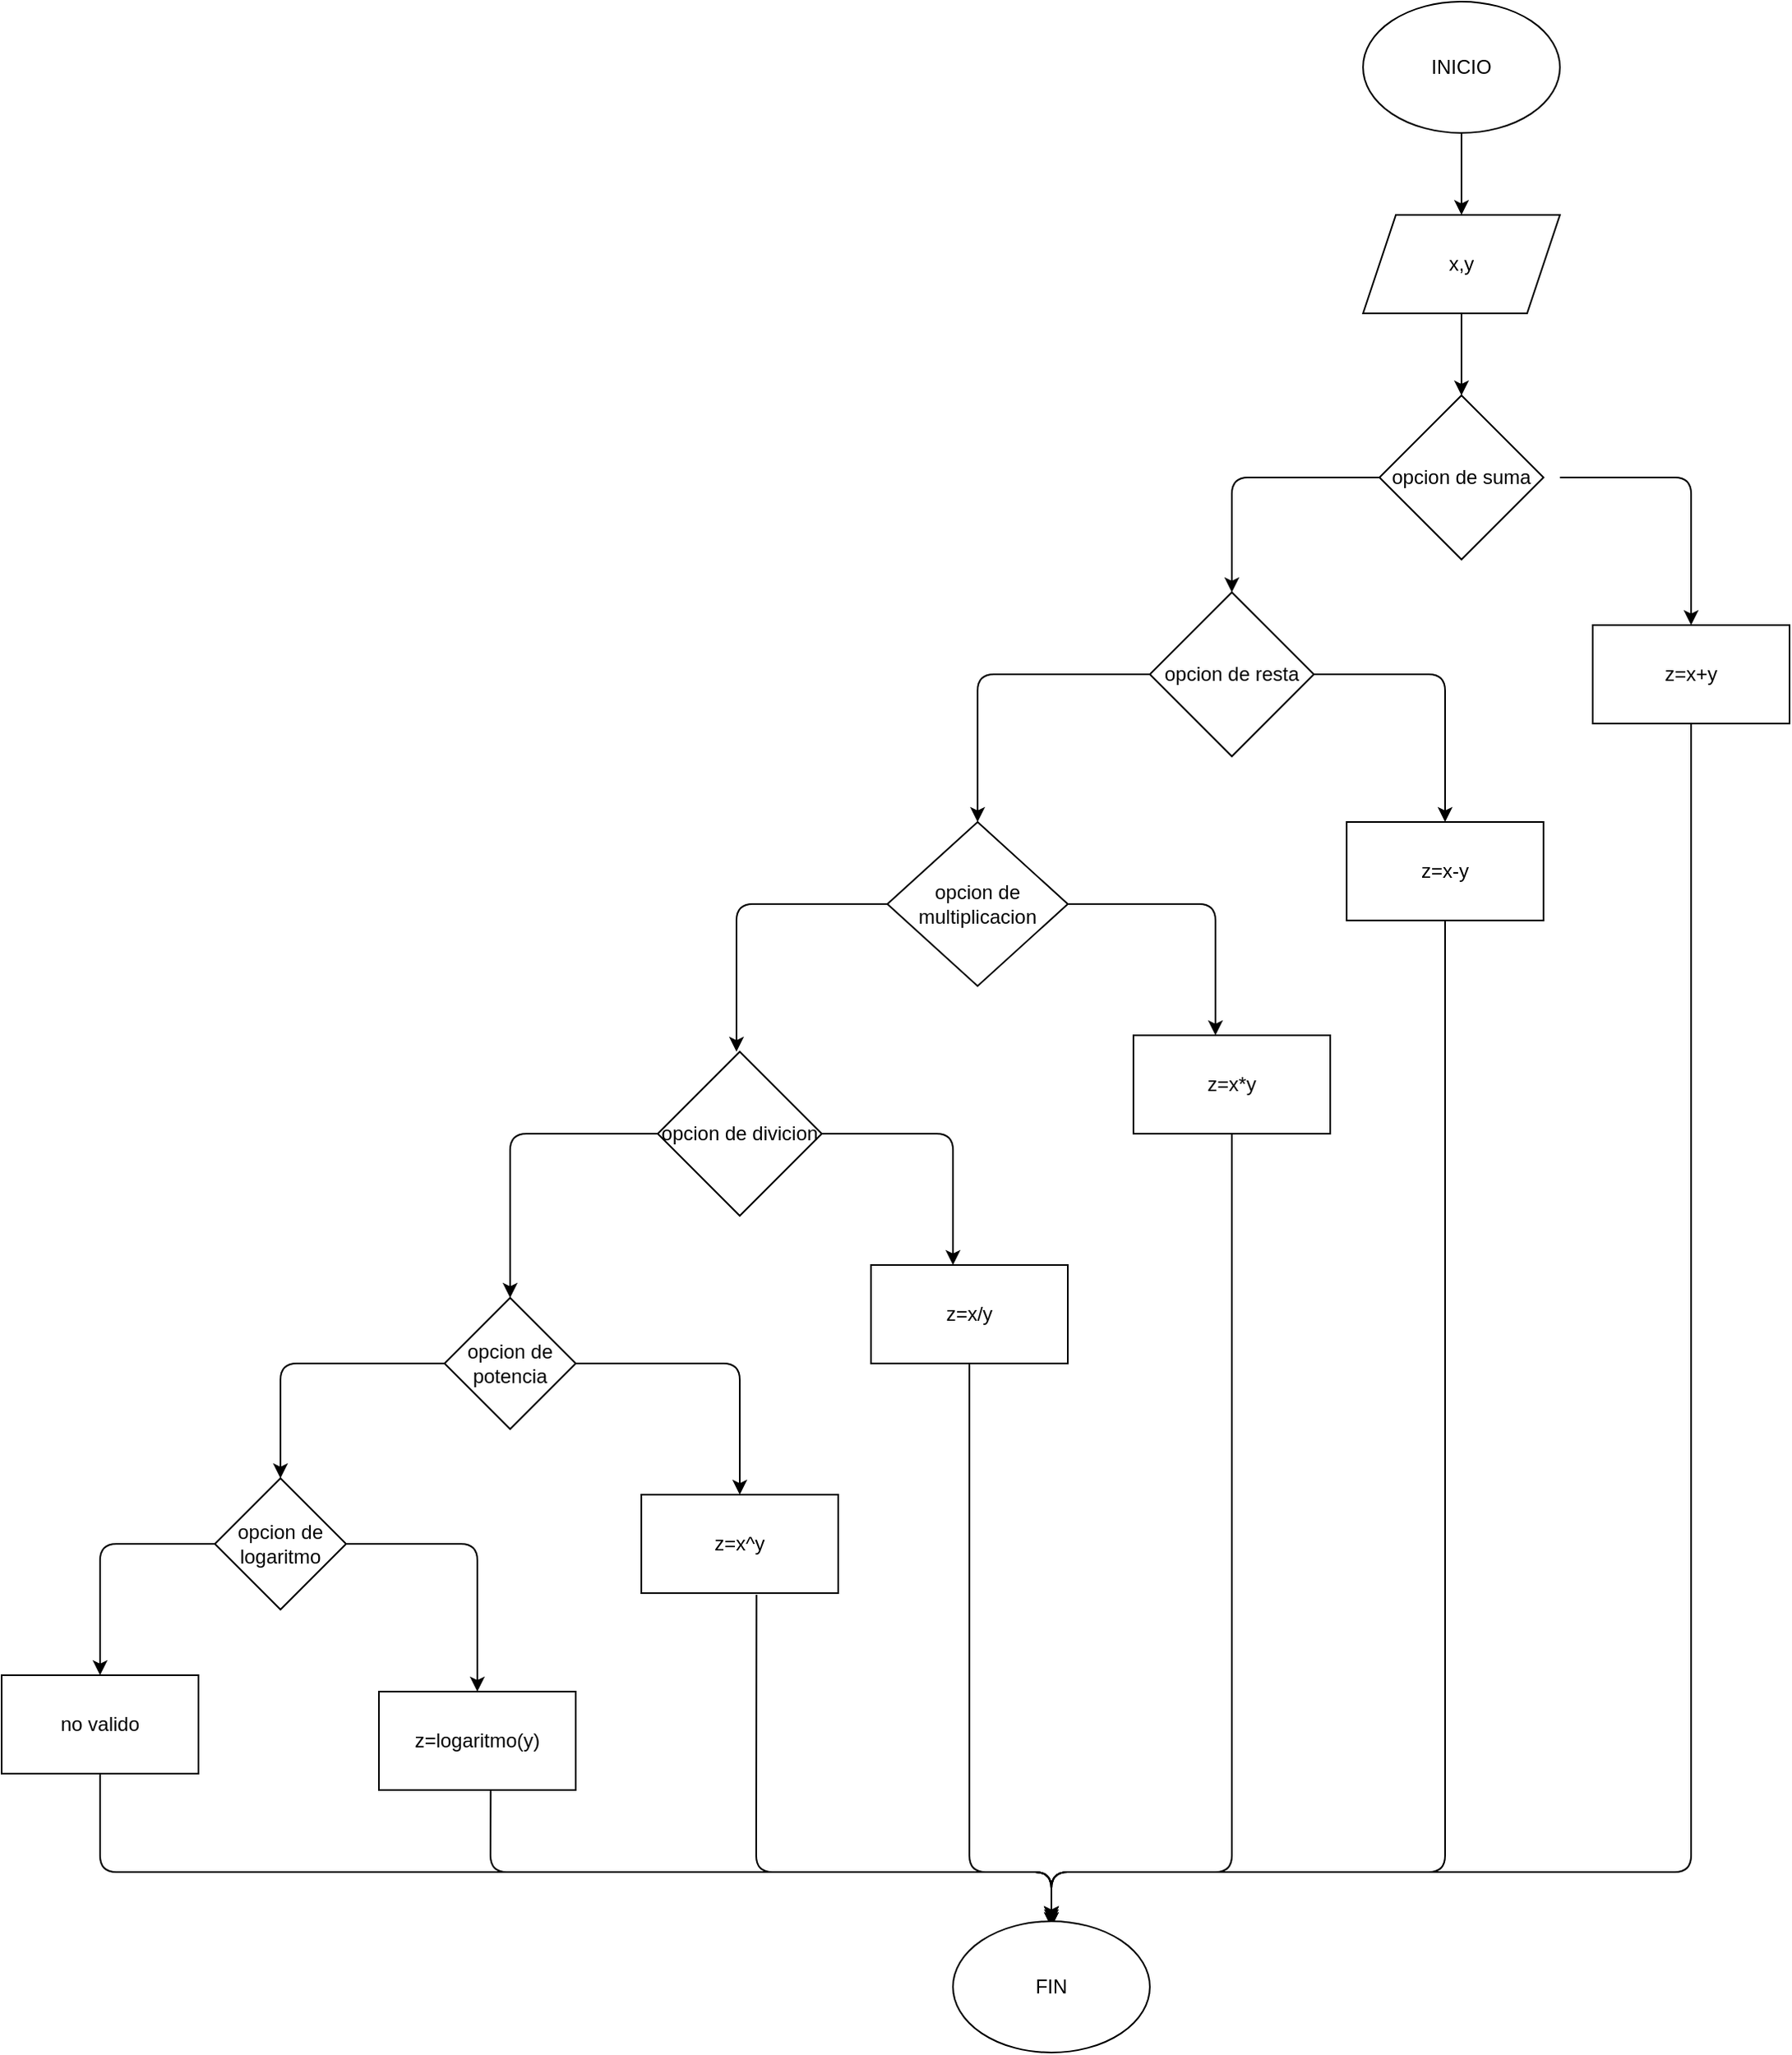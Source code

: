 <mxfile>
    <diagram id="59FTrznRPipEmPMNnNPx" name="Página-1">
        <mxGraphModel dx="1565" dy="1754" grid="1" gridSize="10" guides="1" tooltips="1" connect="1" arrows="1" fold="1" page="1" pageScale="1" pageWidth="827" pageHeight="1169" math="0" shadow="0">
            <root>
                <mxCell id="0"/>
                <mxCell id="1" parent="0"/>
                <mxCell id="2" value="INICIO" style="ellipse;whiteSpace=wrap;html=1;" vertex="1" parent="1">
                    <mxGeometry x="160" y="-20" width="120" height="80" as="geometry"/>
                </mxCell>
                <mxCell id="3" value="x,y" style="shape=parallelogram;perimeter=parallelogramPerimeter;whiteSpace=wrap;html=1;fixedSize=1;" vertex="1" parent="1">
                    <mxGeometry x="160" y="110" width="120" height="60" as="geometry"/>
                </mxCell>
                <mxCell id="4" value="" style="endArrow=classic;html=1;exitX=0.5;exitY=1;exitDx=0;exitDy=0;entryX=0.5;entryY=0;entryDx=0;entryDy=0;" edge="1" parent="1" source="2" target="3">
                    <mxGeometry width="50" height="50" relative="1" as="geometry">
                        <mxPoint x="170" y="150" as="sourcePoint"/>
                        <mxPoint x="220" y="100" as="targetPoint"/>
                    </mxGeometry>
                </mxCell>
                <mxCell id="5" value="opcion de suma" style="rhombus;whiteSpace=wrap;html=1;" vertex="1" parent="1">
                    <mxGeometry x="170" y="220" width="100" height="100" as="geometry"/>
                </mxCell>
                <mxCell id="6" value="" style="endArrow=classic;html=1;exitX=0.5;exitY=1;exitDx=0;exitDy=0;entryX=0.5;entryY=0;entryDx=0;entryDy=0;" edge="1" parent="1" source="3" target="5">
                    <mxGeometry width="50" height="50" relative="1" as="geometry">
                        <mxPoint x="110" y="200" as="sourcePoint"/>
                        <mxPoint x="160" y="150" as="targetPoint"/>
                    </mxGeometry>
                </mxCell>
                <mxCell id="8" value="" style="endArrow=classic;html=1;" edge="1" parent="1">
                    <mxGeometry width="50" height="50" relative="1" as="geometry">
                        <mxPoint x="280" y="270" as="sourcePoint"/>
                        <mxPoint x="360" y="360" as="targetPoint"/>
                        <Array as="points">
                            <mxPoint x="360" y="270"/>
                        </Array>
                    </mxGeometry>
                </mxCell>
                <mxCell id="9" value="z=x+y" style="rounded=0;whiteSpace=wrap;html=1;" vertex="1" parent="1">
                    <mxGeometry x="300" y="360" width="120" height="60" as="geometry"/>
                </mxCell>
                <mxCell id="10" value="" style="endArrow=classic;html=1;exitX=0;exitY=0.5;exitDx=0;exitDy=0;" edge="1" parent="1" source="5">
                    <mxGeometry width="50" height="50" relative="1" as="geometry">
                        <mxPoint x="100" y="360" as="sourcePoint"/>
                        <mxPoint x="80" y="340" as="targetPoint"/>
                        <Array as="points">
                            <mxPoint x="80" y="270"/>
                        </Array>
                    </mxGeometry>
                </mxCell>
                <mxCell id="11" value="opcion de resta" style="rhombus;whiteSpace=wrap;html=1;" vertex="1" parent="1">
                    <mxGeometry x="30" y="340" width="100" height="100" as="geometry"/>
                </mxCell>
                <mxCell id="12" value="" style="endArrow=classic;html=1;exitX=1;exitY=0.5;exitDx=0;exitDy=0;" edge="1" parent="1" source="11">
                    <mxGeometry width="50" height="50" relative="1" as="geometry">
                        <mxPoint x="160" y="520" as="sourcePoint"/>
                        <mxPoint x="210" y="480" as="targetPoint"/>
                        <Array as="points">
                            <mxPoint x="210" y="390"/>
                        </Array>
                    </mxGeometry>
                </mxCell>
                <mxCell id="13" value="z=x-y" style="rounded=0;whiteSpace=wrap;html=1;" vertex="1" parent="1">
                    <mxGeometry x="150" y="480" width="120" height="60" as="geometry"/>
                </mxCell>
                <mxCell id="14" value="" style="endArrow=classic;html=1;exitX=0;exitY=0.5;exitDx=0;exitDy=0;entryX=0.5;entryY=0;entryDx=0;entryDy=0;" edge="1" parent="1" source="11" target="15">
                    <mxGeometry width="50" height="50" relative="1" as="geometry">
                        <mxPoint x="-10" y="570" as="sourcePoint"/>
                        <mxPoint x="-80" y="480" as="targetPoint"/>
                        <Array as="points">
                            <mxPoint x="-75" y="390"/>
                        </Array>
                    </mxGeometry>
                </mxCell>
                <mxCell id="15" value="opcion de multiplicacion" style="rhombus;whiteSpace=wrap;html=1;" vertex="1" parent="1">
                    <mxGeometry x="-130" y="480" width="110" height="100" as="geometry"/>
                </mxCell>
                <mxCell id="16" value="" style="endArrow=classic;html=1;exitX=1;exitY=0.5;exitDx=0;exitDy=0;" edge="1" parent="1" source="15">
                    <mxGeometry width="50" height="50" relative="1" as="geometry">
                        <mxPoint x="170" y="660" as="sourcePoint"/>
                        <mxPoint x="70" y="610" as="targetPoint"/>
                        <Array as="points">
                            <mxPoint x="70" y="530"/>
                        </Array>
                    </mxGeometry>
                </mxCell>
                <mxCell id="17" value="z=x*y" style="rounded=0;whiteSpace=wrap;html=1;" vertex="1" parent="1">
                    <mxGeometry x="20" y="610" width="120" height="60" as="geometry"/>
                </mxCell>
                <mxCell id="18" value="" style="endArrow=classic;html=1;exitX=0;exitY=0.5;exitDx=0;exitDy=0;" edge="1" parent="1" source="15">
                    <mxGeometry width="50" height="50" relative="1" as="geometry">
                        <mxPoint x="-110" y="680" as="sourcePoint"/>
                        <mxPoint x="-222" y="620" as="targetPoint"/>
                        <Array as="points">
                            <mxPoint x="-222" y="530"/>
                        </Array>
                    </mxGeometry>
                </mxCell>
                <mxCell id="19" value="opcion de divicion" style="rhombus;whiteSpace=wrap;html=1;" vertex="1" parent="1">
                    <mxGeometry x="-270" y="620" width="100" height="100" as="geometry"/>
                </mxCell>
                <mxCell id="20" value="" style="endArrow=classic;html=1;" edge="1" parent="1">
                    <mxGeometry width="50" height="50" relative="1" as="geometry">
                        <mxPoint x="-170" y="670" as="sourcePoint"/>
                        <mxPoint x="-90" y="750" as="targetPoint"/>
                        <Array as="points">
                            <mxPoint x="-90" y="670"/>
                        </Array>
                    </mxGeometry>
                </mxCell>
                <mxCell id="21" value="z=x/y" style="rounded=0;whiteSpace=wrap;html=1;" vertex="1" parent="1">
                    <mxGeometry x="-140" y="750" width="120" height="60" as="geometry"/>
                </mxCell>
                <mxCell id="22" value="" style="endArrow=classic;html=1;exitX=0;exitY=0.5;exitDx=0;exitDy=0;" edge="1" parent="1" source="19">
                    <mxGeometry width="50" height="50" relative="1" as="geometry">
                        <mxPoint x="-330" y="750" as="sourcePoint"/>
                        <mxPoint x="-360" y="770" as="targetPoint"/>
                        <Array as="points">
                            <mxPoint x="-360" y="670"/>
                        </Array>
                    </mxGeometry>
                </mxCell>
                <mxCell id="23" value="opcion de potencia" style="rhombus;whiteSpace=wrap;html=1;" vertex="1" parent="1">
                    <mxGeometry x="-400" y="770" width="80" height="80" as="geometry"/>
                </mxCell>
                <mxCell id="24" value="" style="endArrow=classic;html=1;exitX=1;exitY=0.5;exitDx=0;exitDy=0;" edge="1" parent="1" source="23">
                    <mxGeometry width="50" height="50" relative="1" as="geometry">
                        <mxPoint x="-180" y="870" as="sourcePoint"/>
                        <mxPoint x="-220" y="890" as="targetPoint"/>
                        <Array as="points">
                            <mxPoint x="-220" y="810"/>
                        </Array>
                    </mxGeometry>
                </mxCell>
                <mxCell id="25" value="z=x^y" style="rounded=0;whiteSpace=wrap;html=1;" vertex="1" parent="1">
                    <mxGeometry x="-280" y="890" width="120" height="60" as="geometry"/>
                </mxCell>
                <mxCell id="26" value="" style="endArrow=classic;html=1;exitX=0;exitY=0.5;exitDx=0;exitDy=0;" edge="1" parent="1" source="23">
                    <mxGeometry width="50" height="50" relative="1" as="geometry">
                        <mxPoint x="-520" y="930" as="sourcePoint"/>
                        <mxPoint x="-500" y="880" as="targetPoint"/>
                        <Array as="points">
                            <mxPoint x="-500" y="810"/>
                        </Array>
                    </mxGeometry>
                </mxCell>
                <mxCell id="27" value="opcion de logaritmo" style="rhombus;whiteSpace=wrap;html=1;" vertex="1" parent="1">
                    <mxGeometry x="-540" y="880" width="80" height="80" as="geometry"/>
                </mxCell>
                <mxCell id="28" value="" style="endArrow=classic;html=1;exitX=1;exitY=0.5;exitDx=0;exitDy=0;" edge="1" parent="1" source="27">
                    <mxGeometry width="50" height="50" relative="1" as="geometry">
                        <mxPoint x="-440" y="1010" as="sourcePoint"/>
                        <mxPoint x="-380" y="1010" as="targetPoint"/>
                        <Array as="points">
                            <mxPoint x="-380" y="920"/>
                        </Array>
                    </mxGeometry>
                </mxCell>
                <mxCell id="29" value="z=logaritmo(y)" style="rounded=0;whiteSpace=wrap;html=1;" vertex="1" parent="1">
                    <mxGeometry x="-440" y="1010" width="120" height="60" as="geometry"/>
                </mxCell>
                <mxCell id="30" value="" style="endArrow=classic;html=1;exitX=0;exitY=0.5;exitDx=0;exitDy=0;" edge="1" parent="1" source="27">
                    <mxGeometry width="50" height="50" relative="1" as="geometry">
                        <mxPoint x="-480" y="1040" as="sourcePoint"/>
                        <mxPoint x="-610" y="1000" as="targetPoint"/>
                        <Array as="points">
                            <mxPoint x="-610" y="920"/>
                        </Array>
                    </mxGeometry>
                </mxCell>
                <mxCell id="31" value="no valido" style="rounded=0;whiteSpace=wrap;html=1;" vertex="1" parent="1">
                    <mxGeometry x="-670" y="1000" width="120" height="60" as="geometry"/>
                </mxCell>
                <mxCell id="32" value="" style="endArrow=classic;html=1;exitX=0.5;exitY=1;exitDx=0;exitDy=0;" edge="1" parent="1" source="31">
                    <mxGeometry width="50" height="50" relative="1" as="geometry">
                        <mxPoint x="-170" y="1130" as="sourcePoint"/>
                        <mxPoint x="-30" y="1150" as="targetPoint"/>
                        <Array as="points">
                            <mxPoint x="-610" y="1120"/>
                            <mxPoint x="-30" y="1120"/>
                        </Array>
                    </mxGeometry>
                </mxCell>
                <mxCell id="33" value="" style="endArrow=classic;html=1;exitX=0.568;exitY=0.998;exitDx=0;exitDy=0;exitPerimeter=0;" edge="1" parent="1" source="29">
                    <mxGeometry width="50" height="50" relative="1" as="geometry">
                        <mxPoint x="-30" y="1150" as="sourcePoint"/>
                        <mxPoint x="-30" y="1150" as="targetPoint"/>
                        <Array as="points">
                            <mxPoint x="-372" y="1120"/>
                            <mxPoint x="-30" y="1120"/>
                        </Array>
                    </mxGeometry>
                </mxCell>
                <mxCell id="34" value="" style="endArrow=classic;html=1;exitX=0.585;exitY=1.016;exitDx=0;exitDy=0;exitPerimeter=0;" edge="1" parent="1" source="25">
                    <mxGeometry width="50" height="50" relative="1" as="geometry">
                        <mxPoint x="-30" y="1050" as="sourcePoint"/>
                        <mxPoint x="-30" y="1150" as="targetPoint"/>
                        <Array as="points">
                            <mxPoint x="-210" y="1120"/>
                            <mxPoint x="-30" y="1120"/>
                        </Array>
                    </mxGeometry>
                </mxCell>
                <mxCell id="35" value="" style="endArrow=classic;html=1;exitX=0.5;exitY=1;exitDx=0;exitDy=0;" edge="1" parent="1" source="21">
                    <mxGeometry width="50" height="50" relative="1" as="geometry">
                        <mxPoint x="-130" y="1020" as="sourcePoint"/>
                        <mxPoint x="-30" y="1150" as="targetPoint"/>
                        <Array as="points">
                            <mxPoint x="-80" y="1120"/>
                            <mxPoint x="-30" y="1120"/>
                        </Array>
                    </mxGeometry>
                </mxCell>
                <mxCell id="36" value="" style="endArrow=classic;html=1;exitX=0.5;exitY=1;exitDx=0;exitDy=0;" edge="1" parent="1" source="17">
                    <mxGeometry width="50" height="50" relative="1" as="geometry">
                        <mxPoint x="80" y="960" as="sourcePoint"/>
                        <mxPoint x="-30" y="1151.818" as="targetPoint"/>
                        <Array as="points">
                            <mxPoint x="80" y="1120"/>
                            <mxPoint x="-30" y="1120"/>
                        </Array>
                    </mxGeometry>
                </mxCell>
                <mxCell id="38" value="" style="endArrow=classic;html=1;exitX=0.5;exitY=1;exitDx=0;exitDy=0;" edge="1" parent="1" source="13">
                    <mxGeometry width="50" height="50" relative="1" as="geometry">
                        <mxPoint x="210" y="540" as="sourcePoint"/>
                        <mxPoint x="-30" y="1153.636" as="targetPoint"/>
                        <Array as="points">
                            <mxPoint x="210" y="1120"/>
                            <mxPoint x="-30" y="1120"/>
                        </Array>
                    </mxGeometry>
                </mxCell>
                <mxCell id="39" value="" style="endArrow=classic;html=1;exitX=0.5;exitY=1;exitDx=0;exitDy=0;" edge="1" parent="1" source="9">
                    <mxGeometry width="50" height="50" relative="1" as="geometry">
                        <mxPoint x="360.0" y="420" as="sourcePoint"/>
                        <mxPoint x="-30" y="1153.636" as="targetPoint"/>
                        <Array as="points">
                            <mxPoint x="360" y="1120"/>
                            <mxPoint x="20" y="1120"/>
                            <mxPoint x="-30" y="1120"/>
                        </Array>
                    </mxGeometry>
                </mxCell>
                <mxCell id="40" value="FIN" style="ellipse;whiteSpace=wrap;html=1;" vertex="1" parent="1">
                    <mxGeometry x="-90" y="1150" width="120" height="80" as="geometry"/>
                </mxCell>
            </root>
        </mxGraphModel>
    </diagram>
</mxfile>